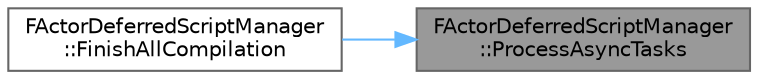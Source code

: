 digraph "FActorDeferredScriptManager::ProcessAsyncTasks"
{
 // INTERACTIVE_SVG=YES
 // LATEX_PDF_SIZE
  bgcolor="transparent";
  edge [fontname=Helvetica,fontsize=10,labelfontname=Helvetica,labelfontsize=10];
  node [fontname=Helvetica,fontsize=10,shape=box,height=0.2,width=0.4];
  rankdir="RL";
  Node1 [id="Node000001",label="FActorDeferredScriptManager\l::ProcessAsyncTasks",height=0.2,width=0.4,color="gray40", fillcolor="grey60", style="filled", fontcolor="black",tooltip="Called once per frame, fetches completed tasks and applies them to the scene."];
  Node1 -> Node2 [id="edge1_Node000001_Node000002",dir="back",color="steelblue1",style="solid",tooltip=" "];
  Node2 [id="Node000002",label="FActorDeferredScriptManager\l::FinishAllCompilation",height=0.2,width=0.4,color="grey40", fillcolor="white", style="filled",URL="$d6/de1/classFActorDeferredScriptManager.html#adee10ffd26f44877f9011c9e6b787fb7",tooltip="empty implementation since deferred actor scripts are not actually async"];
}
